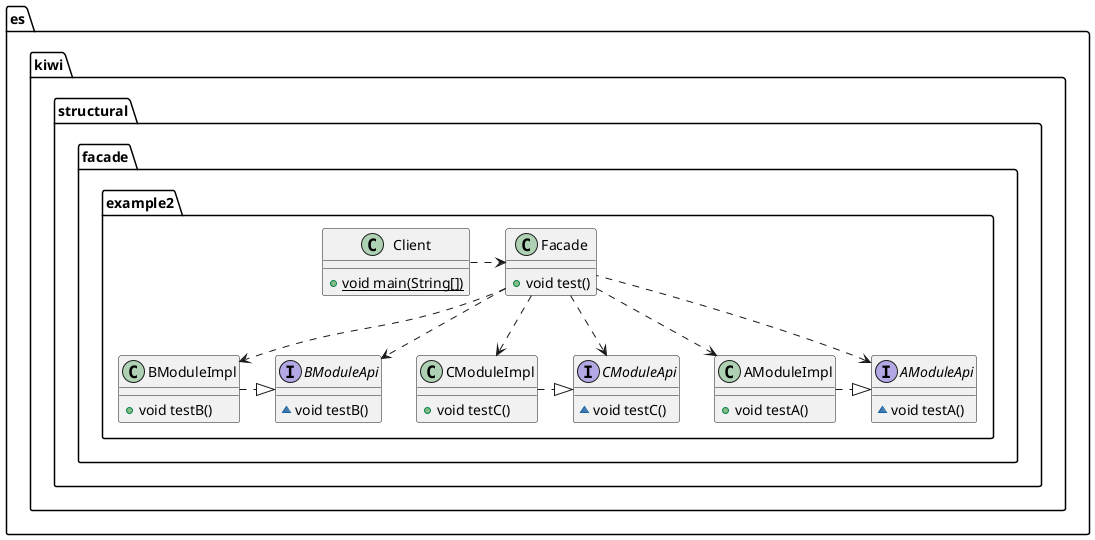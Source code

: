 @startuml
class es.kiwi.structural.facade.example2.BModuleImpl {
+ void testB()
}
interface es.kiwi.structural.facade.example2.BModuleApi {
~ void testB()
}
class es.kiwi.structural.facade.example2.CModuleImpl {
+ void testC()
}
class es.kiwi.structural.facade.example2.Facade {
+ void test()
}
class es.kiwi.structural.facade.example2.Client {
+ {static} void main(String[])
}
class es.kiwi.structural.facade.example2.AModuleImpl {
+ void testA()
}
interface es.kiwi.structural.facade.example2.CModuleApi {
~ void testC()
}
interface es.kiwi.structural.facade.example2.AModuleApi {
~ void testA()
}


es.kiwi.structural.facade.example2.BModuleApi <|.left. es.kiwi.structural.facade.example2.BModuleImpl
es.kiwi.structural.facade.example2.CModuleApi <|.left. es.kiwi.structural.facade.example2.CModuleImpl
es.kiwi.structural.facade.example2.AModuleApi <|.left. es.kiwi.structural.facade.example2.AModuleImpl
es.kiwi.structural.facade.example2.Facade ..> es.kiwi.structural.facade.example2.AModuleImpl
es.kiwi.structural.facade.example2.Facade ..> es.kiwi.structural.facade.example2.BModuleImpl
es.kiwi.structural.facade.example2.Facade ..> es.kiwi.structural.facade.example2.CModuleImpl
es.kiwi.structural.facade.example2.Facade .up.> es.kiwi.structural.facade.example2.AModuleApi
es.kiwi.structural.facade.example2.Facade .right.> es.kiwi.structural.facade.example2.BModuleApi
es.kiwi.structural.facade.example2.Facade ..> es.kiwi.structural.facade.example2.CModuleApi
es.kiwi.structural.facade.example2.Client .right.> es.kiwi.structural.facade.example2.Facade
@enduml